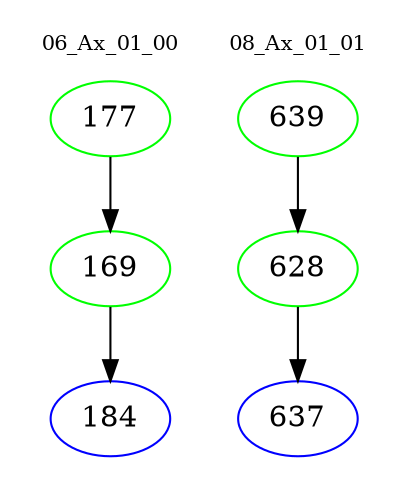 digraph{
subgraph cluster_0 {
color = white
label = "06_Ax_01_00";
fontsize=10;
T0_177 [label="177", color="green"]
T0_177 -> T0_169 [color="black"]
T0_169 [label="169", color="green"]
T0_169 -> T0_184 [color="black"]
T0_184 [label="184", color="blue"]
}
subgraph cluster_1 {
color = white
label = "08_Ax_01_01";
fontsize=10;
T1_639 [label="639", color="green"]
T1_639 -> T1_628 [color="black"]
T1_628 [label="628", color="green"]
T1_628 -> T1_637 [color="black"]
T1_637 [label="637", color="blue"]
}
}
